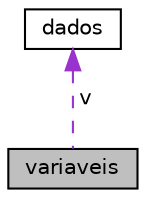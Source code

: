 digraph "variaveis"
{
 // LATEX_PDF_SIZE
  edge [fontname="Helvetica",fontsize="10",labelfontname="Helvetica",labelfontsize="10"];
  node [fontname="Helvetica",fontsize="10",shape=record];
  Node1 [label="variaveis",height=0.2,width=0.4,color="black", fillcolor="grey75", style="filled", fontcolor="black",tooltip="É a estrutura que vai ser usada para as variáveis."];
  Node2 -> Node1 [dir="back",color="darkorchid3",fontsize="10",style="dashed",label=" v" ,fontname="Helvetica"];
  Node2 [label="dados",height=0.2,width=0.4,color="black", fillcolor="white", style="filled",URL="$uniondados.html",tooltip="Diferentes tipos para os valores."];
}
